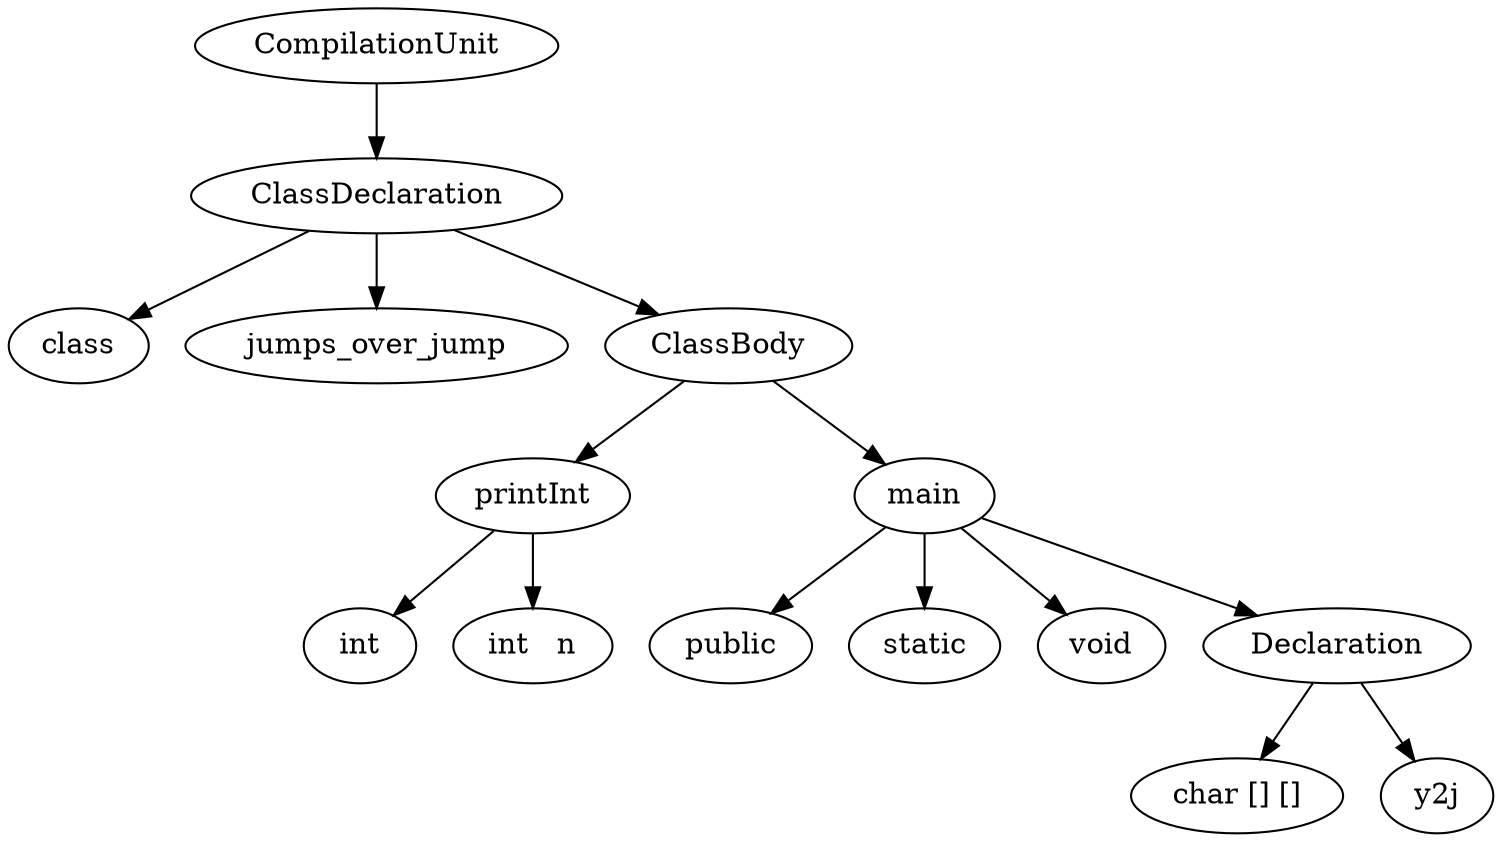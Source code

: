 digraph AST{ 
Node0 [label ="CompilationUnit"]
Node1 [label ="ClassDeclaration"]
Node2 [label ="class"]
Node3 [label ="jumps_over_jump"]
Node4 [label ="ClassBody"]
Node5 [label ="printInt"]
Node6 [label ="main"]
Node7 [label ="int"]
Node8 [label ="int   n"]
Node9 [label ="public"]
Node10 [label ="static"]
Node11 [label ="void"]
Node12 [label ="Declaration"]
Node13 [label ="char [] []"]
Node14 [label ="y2j"]
Node0 -> {Node1}
Node1 -> {Node2,Node3,Node4}
Node2 -> {}
Node3 -> {}
Node4 -> {Node5,Node6}
Node5 -> {Node7,Node8}
Node6 -> {Node9,Node10,Node11,Node12}
Node7 -> {}
Node8 -> {}
Node9 -> {}
Node10 -> {}
Node11 -> {}
Node12 -> {Node13,Node14}
Node13 -> {}
Node14 -> {}
} 

